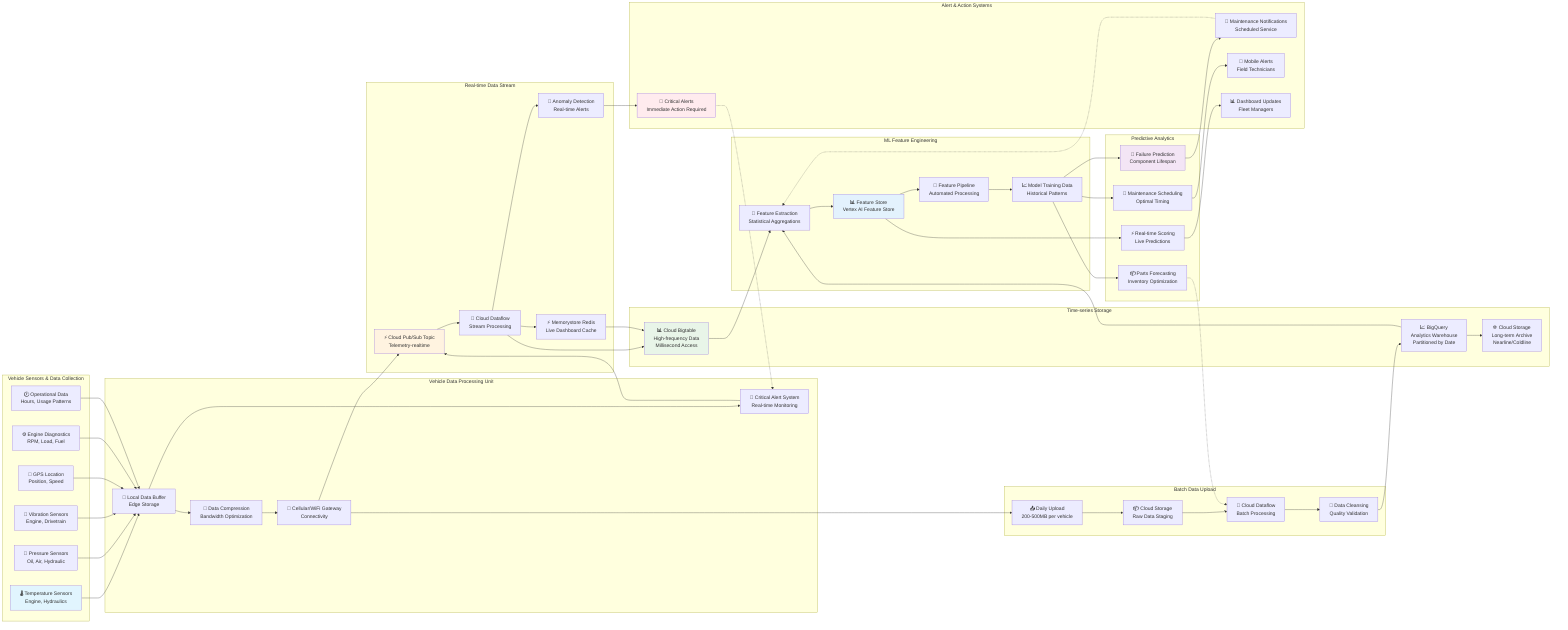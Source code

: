 graph LR
    subgraph "Vehicle Sensors & Data Collection"
        A[🌡️ Temperature Sensors<br/>Engine, Hydraulics]
        B[🔧 Pressure Sensors<br/>Oil, Air, Hydraulic]
        C[📳 Vibration Sensors<br/>Engine, Drivetrain]
        D[📍 GPS Location<br/>Position, Speed]
        E[⚙️ Engine Diagnostics<br/>RPM, Load, Fuel]
        F[🕐 Operational Data<br/>Hours, Usage Patterns]
    end
    
    subgraph "Vehicle Data Processing Unit"
        G[💾 Local Data Buffer<br/>Edge Storage]
        H[🔄 Data Compression<br/>Bandwidth Optimization]
        I[📱 Cellular/WiFi Gateway<br/>Connectivity]
        J[🚨 Critical Alert System<br/>Real-time Monitoring]
    end
    
    subgraph "Real-time Data Stream"
        K[⚡ Cloud Pub/Sub Topic<br/>Telemetry-realtime]
        L[🔄 Cloud Dataflow<br/>Stream Processing]
        M[🚨 Anomaly Detection<br/>Real-time Alerts]
        N[⚡ Memorystore Redis<br/>Live Dashboard Cache]
    end
    
    subgraph "Batch Data Upload"
        O[📤 Daily Upload<br/>200-500MB per vehicle]
        P[📦 Cloud Storage<br/>Raw Data Staging]
        Q[🔄 Cloud Dataflow<br/>Batch Processing]
        R[🧹 Data Cleansing<br/>Quality Validation]
    end
    
    subgraph "Time-series Storage"
        S[📊 Cloud Bigtable<br/>High-frequency Data<br/>Millisecond Access]
        T[📈 BigQuery<br/>Analytics Warehouse<br/>Partitioned by Date]
        U[❄️ Cloud Storage<br/>Long-term Archive<br/>Nearline/Coldline]
    end
    
    subgraph "ML Feature Engineering"
        V[🧮 Feature Extraction<br/>Statistical Aggregations]
        W[📊 Feature Store<br/>Vertex AI Feature Store]
        X[🔄 Feature Pipeline<br/>Automated Processing]
        Y[📈 Model Training Data<br/>Historical Patterns]
    end
    
    subgraph "Predictive Analytics"
        Z[🤖 Failure Prediction<br/>Component Lifespan]
        AA[🔧 Maintenance Scheduling<br/>Optimal Timing]
        BB[📦 Parts Forecasting<br/>Inventory Optimization]
        CC[⚡ Real-time Scoring<br/>Live Predictions]
    end
    
    subgraph "Alert & Action Systems"
        DD[🚨 Critical Alerts<br/>Immediate Action Required]
        EE[📧 Maintenance Notifications<br/>Scheduled Service]
        FF[📱 Mobile Alerts<br/>Field Technicians]
        GG[📊 Dashboard Updates<br/>Fleet Managers]
    end
    
    %% Sensor data collection
    A --> G
    B --> G
    C --> G
    D --> G
    E --> G
    F --> G
    
    %% Local processing
    G --> H
    H --> I
    G --> J
    
    %% Real-time stream
    I --> K
    J --> K
    K --> L
    L --> M
    L --> N
    
    %% Batch processing
    I --> O
    O --> P
    P --> Q
    Q --> R
    
    %% Data storage
    L --> S
    R --> T
    T --> U
    N --> S
    
    %% Feature engineering
    S --> V
    T --> V
    V --> W
    W --> X
    X --> Y
    
    %% ML predictions
    Y --> Z
    Y --> AA
    Y --> BB
    W --> CC
    
    %% Alerts and actions
    M --> DD
    Z --> EE
    AA --> FF
    CC --> GG
    
    %% Feedback loops
    DD -.-> J
    EE -.-> V
    BB -.-> Q

    style A fill:#e1f5fe
    style K fill:#fff3e0
    style S fill:#e8f5e8
    style Z fill:#f3e5f5
    style DD fill:#ffebee
    style W fill:#e3f2fd